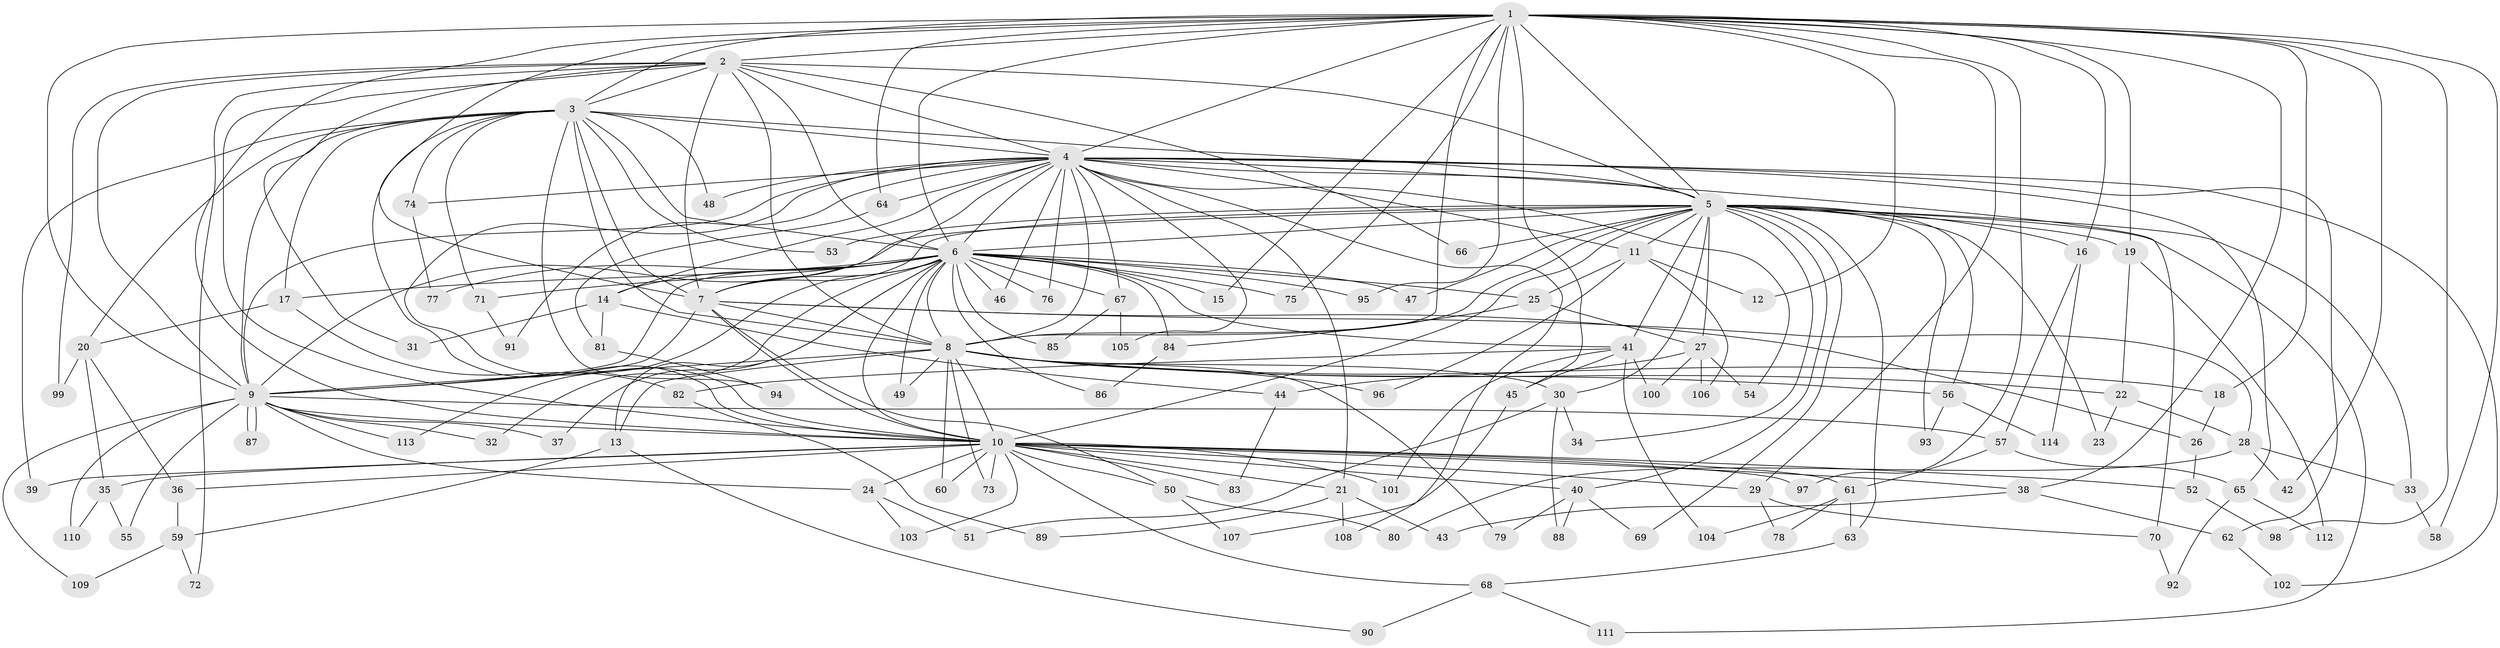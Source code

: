 // Generated by graph-tools (version 1.1) at 2025/13/03/09/25 04:13:43]
// undirected, 114 vertices, 253 edges
graph export_dot {
graph [start="1"]
  node [color=gray90,style=filled];
  1;
  2;
  3;
  4;
  5;
  6;
  7;
  8;
  9;
  10;
  11;
  12;
  13;
  14;
  15;
  16;
  17;
  18;
  19;
  20;
  21;
  22;
  23;
  24;
  25;
  26;
  27;
  28;
  29;
  30;
  31;
  32;
  33;
  34;
  35;
  36;
  37;
  38;
  39;
  40;
  41;
  42;
  43;
  44;
  45;
  46;
  47;
  48;
  49;
  50;
  51;
  52;
  53;
  54;
  55;
  56;
  57;
  58;
  59;
  60;
  61;
  62;
  63;
  64;
  65;
  66;
  67;
  68;
  69;
  70;
  71;
  72;
  73;
  74;
  75;
  76;
  77;
  78;
  79;
  80;
  81;
  82;
  83;
  84;
  85;
  86;
  87;
  88;
  89;
  90;
  91;
  92;
  93;
  94;
  95;
  96;
  97;
  98;
  99;
  100;
  101;
  102;
  103;
  104;
  105;
  106;
  107;
  108;
  109;
  110;
  111;
  112;
  113;
  114;
  1 -- 2;
  1 -- 3;
  1 -- 4;
  1 -- 5;
  1 -- 6;
  1 -- 7;
  1 -- 8;
  1 -- 9;
  1 -- 10;
  1 -- 12;
  1 -- 15;
  1 -- 16;
  1 -- 18;
  1 -- 19;
  1 -- 29;
  1 -- 38;
  1 -- 42;
  1 -- 45;
  1 -- 58;
  1 -- 64;
  1 -- 75;
  1 -- 95;
  1 -- 97;
  1 -- 98;
  2 -- 3;
  2 -- 4;
  2 -- 5;
  2 -- 6;
  2 -- 7;
  2 -- 8;
  2 -- 9;
  2 -- 10;
  2 -- 31;
  2 -- 66;
  2 -- 72;
  2 -- 99;
  3 -- 4;
  3 -- 5;
  3 -- 6;
  3 -- 7;
  3 -- 8;
  3 -- 9;
  3 -- 10;
  3 -- 17;
  3 -- 20;
  3 -- 39;
  3 -- 48;
  3 -- 53;
  3 -- 71;
  3 -- 74;
  3 -- 94;
  4 -- 5;
  4 -- 6;
  4 -- 7;
  4 -- 8;
  4 -- 9;
  4 -- 10;
  4 -- 11;
  4 -- 14;
  4 -- 21;
  4 -- 46;
  4 -- 48;
  4 -- 54;
  4 -- 62;
  4 -- 64;
  4 -- 65;
  4 -- 67;
  4 -- 70;
  4 -- 74;
  4 -- 76;
  4 -- 91;
  4 -- 102;
  4 -- 105;
  4 -- 108;
  5 -- 6;
  5 -- 7;
  5 -- 8;
  5 -- 9;
  5 -- 10;
  5 -- 11;
  5 -- 16;
  5 -- 19;
  5 -- 23;
  5 -- 27;
  5 -- 30;
  5 -- 33;
  5 -- 34;
  5 -- 40;
  5 -- 41;
  5 -- 47;
  5 -- 53;
  5 -- 56;
  5 -- 63;
  5 -- 66;
  5 -- 69;
  5 -- 93;
  5 -- 111;
  6 -- 7;
  6 -- 8;
  6 -- 9;
  6 -- 10;
  6 -- 13;
  6 -- 14;
  6 -- 15;
  6 -- 17;
  6 -- 25;
  6 -- 32;
  6 -- 37;
  6 -- 41;
  6 -- 46;
  6 -- 47;
  6 -- 49;
  6 -- 67;
  6 -- 71;
  6 -- 75;
  6 -- 76;
  6 -- 77;
  6 -- 84;
  6 -- 85;
  6 -- 86;
  6 -- 95;
  6 -- 113;
  7 -- 8;
  7 -- 9;
  7 -- 10;
  7 -- 26;
  7 -- 28;
  7 -- 50;
  8 -- 9;
  8 -- 10;
  8 -- 13;
  8 -- 18;
  8 -- 22;
  8 -- 30;
  8 -- 49;
  8 -- 56;
  8 -- 60;
  8 -- 73;
  8 -- 79;
  8 -- 96;
  9 -- 10;
  9 -- 24;
  9 -- 32;
  9 -- 37;
  9 -- 55;
  9 -- 57;
  9 -- 87;
  9 -- 87;
  9 -- 109;
  9 -- 110;
  9 -- 113;
  10 -- 21;
  10 -- 24;
  10 -- 29;
  10 -- 35;
  10 -- 36;
  10 -- 38;
  10 -- 39;
  10 -- 40;
  10 -- 50;
  10 -- 52;
  10 -- 60;
  10 -- 61;
  10 -- 68;
  10 -- 73;
  10 -- 83;
  10 -- 97;
  10 -- 101;
  10 -- 103;
  11 -- 12;
  11 -- 25;
  11 -- 96;
  11 -- 106;
  13 -- 59;
  13 -- 90;
  14 -- 31;
  14 -- 44;
  14 -- 81;
  16 -- 57;
  16 -- 114;
  17 -- 20;
  17 -- 82;
  18 -- 26;
  19 -- 22;
  19 -- 112;
  20 -- 35;
  20 -- 36;
  20 -- 99;
  21 -- 43;
  21 -- 89;
  21 -- 108;
  22 -- 23;
  22 -- 28;
  24 -- 51;
  24 -- 103;
  25 -- 27;
  25 -- 84;
  26 -- 52;
  27 -- 44;
  27 -- 54;
  27 -- 100;
  27 -- 106;
  28 -- 33;
  28 -- 42;
  28 -- 80;
  29 -- 70;
  29 -- 78;
  30 -- 34;
  30 -- 51;
  30 -- 88;
  33 -- 58;
  35 -- 55;
  35 -- 110;
  36 -- 59;
  38 -- 43;
  38 -- 62;
  40 -- 69;
  40 -- 79;
  40 -- 88;
  41 -- 45;
  41 -- 82;
  41 -- 100;
  41 -- 101;
  41 -- 104;
  44 -- 83;
  45 -- 107;
  50 -- 80;
  50 -- 107;
  52 -- 98;
  56 -- 93;
  56 -- 114;
  57 -- 61;
  57 -- 65;
  59 -- 72;
  59 -- 109;
  61 -- 63;
  61 -- 78;
  61 -- 104;
  62 -- 102;
  63 -- 68;
  64 -- 81;
  65 -- 92;
  65 -- 112;
  67 -- 85;
  67 -- 105;
  68 -- 90;
  68 -- 111;
  70 -- 92;
  71 -- 91;
  74 -- 77;
  81 -- 94;
  82 -- 89;
  84 -- 86;
}
